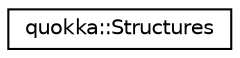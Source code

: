 digraph "Graphical Class Hierarchy"
{
 // LATEX_PDF_SIZE
  edge [fontname="Helvetica",fontsize="10",labelfontname="Helvetica",labelfontsize="10"];
  node [fontname="Helvetica",fontsize="10",shape=record];
  rankdir="LR";
  Node0 [label="quokka::Structures",height=0.2,width=0.4,color="black", fillcolor="white", style="filled",URL="$classquokka_1_1Structures.html",tooltip=" "];
}

